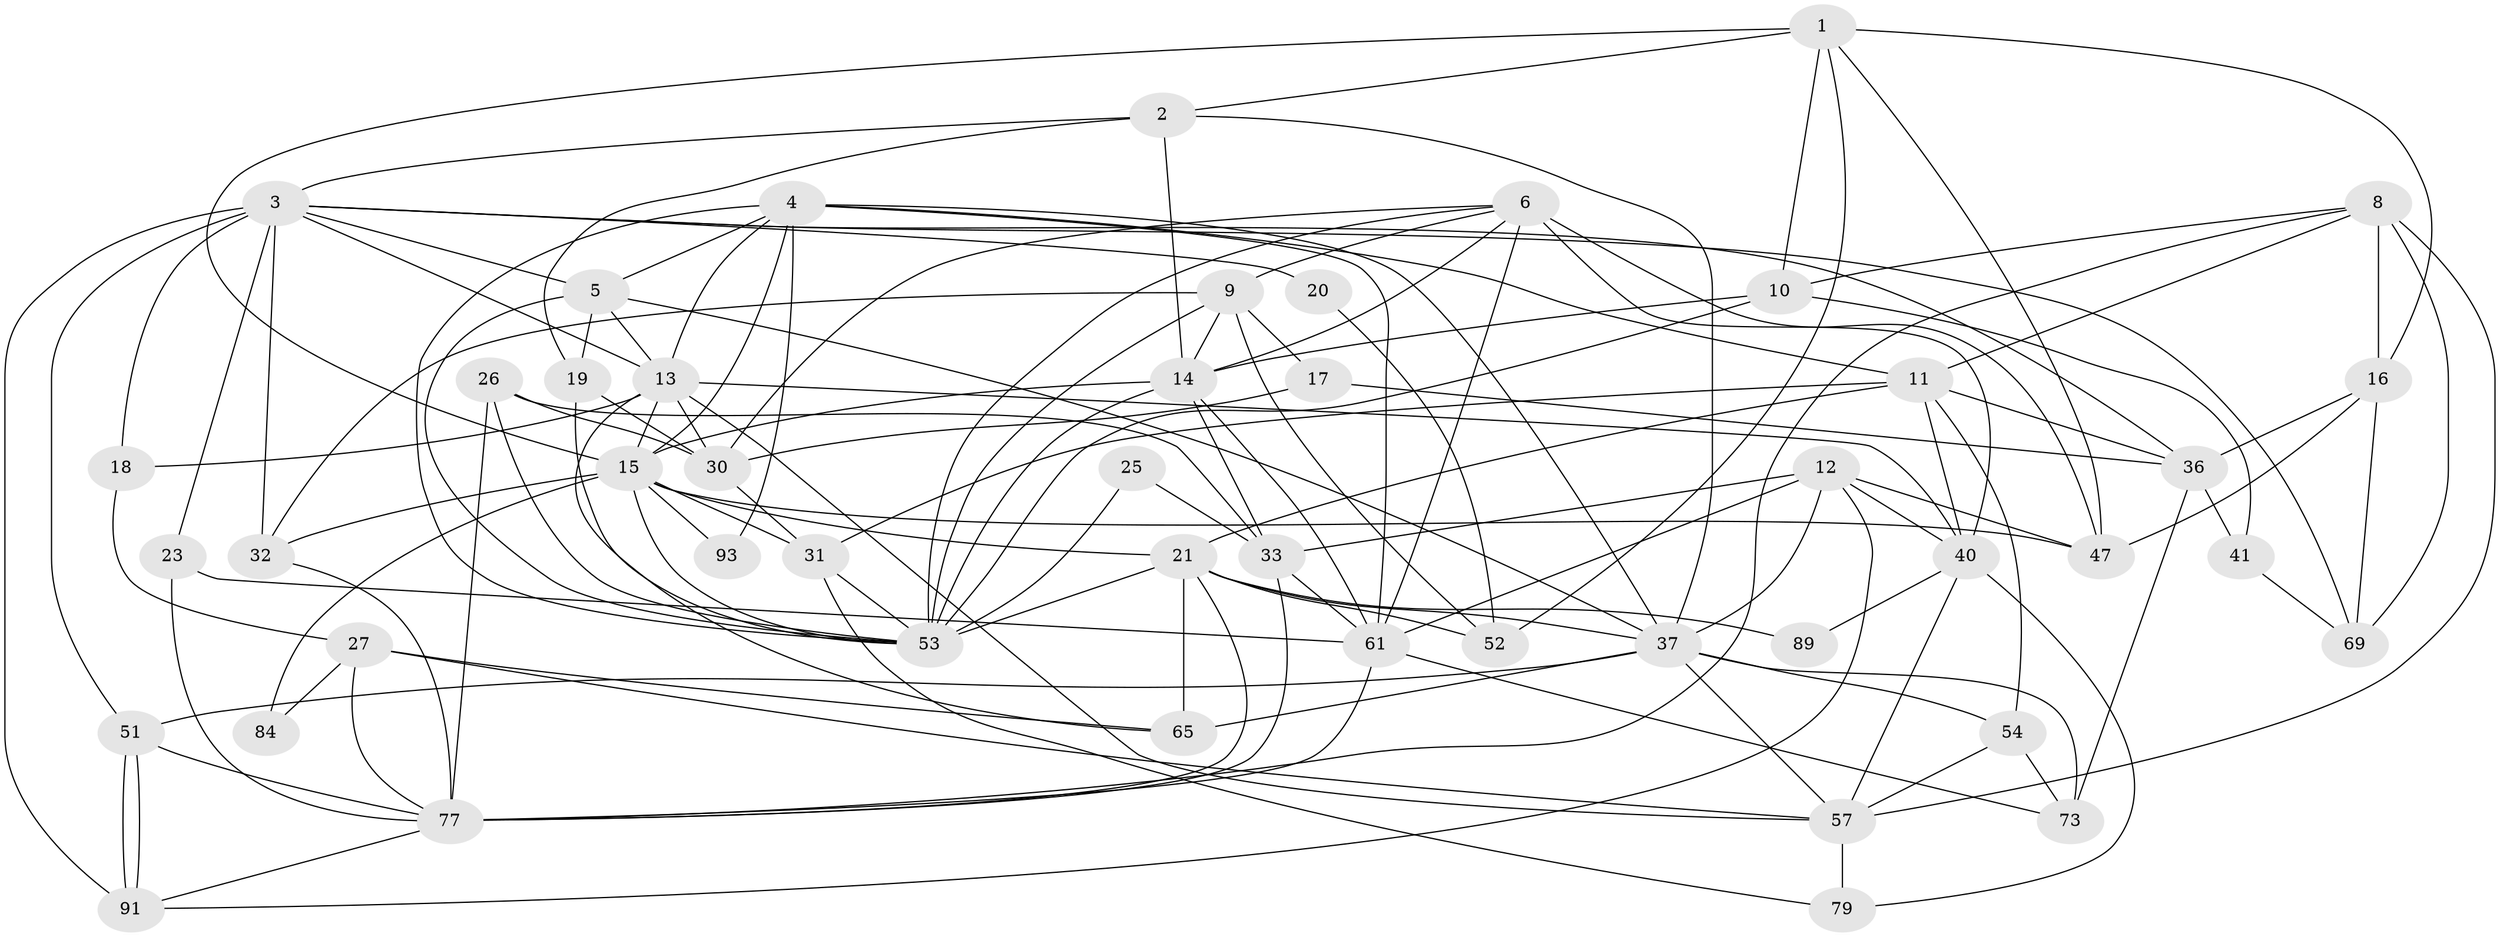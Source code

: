 // original degree distribution, {4: 0.3402061855670103, 5: 0.21649484536082475, 3: 0.21649484536082475, 2: 0.12371134020618557, 6: 0.07216494845360824, 7: 0.020618556701030927, 8: 0.010309278350515464}
// Generated by graph-tools (version 1.1) at 2025/14/03/09/25 04:14:49]
// undirected, 48 vertices, 134 edges
graph export_dot {
graph [start="1"]
  node [color=gray90,style=filled];
  1 [super="+39"];
  2;
  3 [super="+45+7"];
  4 [super="+28+58"];
  5 [super="+92"];
  6 [super="+24"];
  8 [super="+78"];
  9 [super="+35"];
  10;
  11 [super="+90+50"];
  12 [super="+60+75"];
  13 [super="+71+38+62"];
  14 [super="+88+81"];
  15 [super="+70+22+42+55"];
  16 [super="+68"];
  17 [super="+34"];
  18;
  19;
  20;
  21 [super="+43"];
  23;
  25;
  26 [super="+44+66"];
  27;
  30 [super="+48"];
  31;
  32;
  33 [super="+97+76"];
  36 [super="+87"];
  37 [super="+74+95+64"];
  40 [super="+80"];
  41;
  47 [super="+82"];
  51;
  52;
  53 [super="+67"];
  54 [super="+83"];
  57 [super="+59"];
  61 [super="+63"];
  65 [super="+96"];
  69;
  73;
  77 [super="+94"];
  79;
  84;
  89;
  91;
  93;
  1 -- 52;
  1 -- 2;
  1 -- 16;
  1 -- 10;
  1 -- 47;
  1 -- 15;
  2 -- 37;
  2 -- 19;
  2 -- 3;
  2 -- 14;
  3 -- 18;
  3 -- 69;
  3 -- 36;
  3 -- 5;
  3 -- 23;
  3 -- 13;
  3 -- 32;
  3 -- 51;
  3 -- 20;
  3 -- 91;
  4 -- 37;
  4 -- 53;
  4 -- 61;
  4 -- 5;
  4 -- 93 [weight=2];
  4 -- 11;
  4 -- 13 [weight=2];
  4 -- 15;
  5 -- 53;
  5 -- 19;
  5 -- 37;
  5 -- 13;
  6 -- 53;
  6 -- 61;
  6 -- 30;
  6 -- 47;
  6 -- 14;
  6 -- 40;
  6 -- 9;
  8 -- 69;
  8 -- 10;
  8 -- 57;
  8 -- 11;
  8 -- 77;
  8 -- 16;
  9 -- 53;
  9 -- 32;
  9 -- 17;
  9 -- 52;
  9 -- 14;
  10 -- 41;
  10 -- 53;
  10 -- 14;
  11 -- 36;
  11 -- 54;
  11 -- 31;
  11 -- 21;
  11 -- 40;
  12 -- 61;
  12 -- 37;
  12 -- 40;
  12 -- 91;
  12 -- 33;
  12 -- 47;
  13 -- 30;
  13 -- 15 [weight=2];
  13 -- 65 [weight=2];
  13 -- 18;
  13 -- 40;
  13 -- 57;
  14 -- 61;
  14 -- 33;
  14 -- 15;
  14 -- 53;
  15 -- 32;
  15 -- 47 [weight=2];
  15 -- 84;
  15 -- 31;
  15 -- 53;
  15 -- 93;
  15 -- 21;
  16 -- 36;
  16 -- 69;
  16 -- 47;
  17 -- 36 [weight=2];
  17 -- 30;
  18 -- 27;
  19 -- 53;
  19 -- 30;
  20 -- 52;
  21 -- 65;
  21 -- 37;
  21 -- 52;
  21 -- 53;
  21 -- 89;
  21 -- 77;
  23 -- 61;
  23 -- 77;
  25 -- 53;
  25 -- 33;
  26 -- 30;
  26 -- 33 [weight=2];
  26 -- 53;
  26 -- 77;
  27 -- 84;
  27 -- 65;
  27 -- 57;
  27 -- 77;
  30 -- 31;
  31 -- 79;
  31 -- 53;
  32 -- 77;
  33 -- 77;
  33 -- 61;
  36 -- 73;
  36 -- 41;
  37 -- 65 [weight=2];
  37 -- 54 [weight=2];
  37 -- 51;
  37 -- 73;
  37 -- 57;
  40 -- 57;
  40 -- 89;
  40 -- 79;
  41 -- 69;
  51 -- 91;
  51 -- 91;
  51 -- 77;
  54 -- 73;
  54 -- 57;
  57 -- 79;
  61 -- 73;
  61 -- 77;
  77 -- 91;
}

